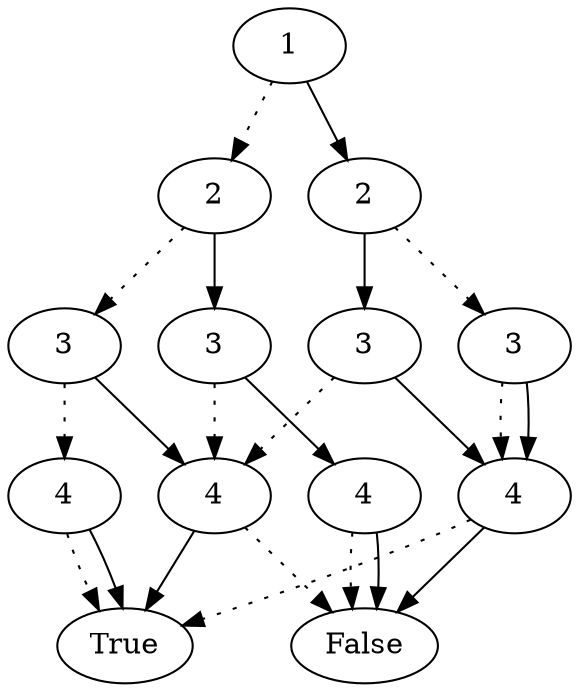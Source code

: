 digraph ArbreDecision {
0 [label="1"];
1 [label="2"];
2 [label="3"];
3 [label="4"];
4 [label="True"];
5 [label="4"];
6 [label="False"];
7 [label="3"];
8 [label="4"];
9 [label="2"];
10 [label="3"];
11 [label="4"];
12 [label="3"];
0 -> 1 [style="dotted"];
1 -> 2 [style="dotted"];
2 -> 3 [style="dotted"];
3 -> 4 [style="dotted"];
3 -> 4;
2 -> 5;
5 -> 6 [style="dotted"];
5 -> 4;
1 -> 7;
7 -> 5 [style="dotted"];
7 -> 8;
8 -> 6 [style="dotted"];
8 -> 6;
0 -> 9;
9 -> 10 [style="dotted"];
10 -> 11 [style="dotted"];
11 -> 4 [style="dotted"];
11 -> 6;
10 -> 11;
9 -> 12;
12 -> 5 [style="dotted"];
12 -> 11;
}